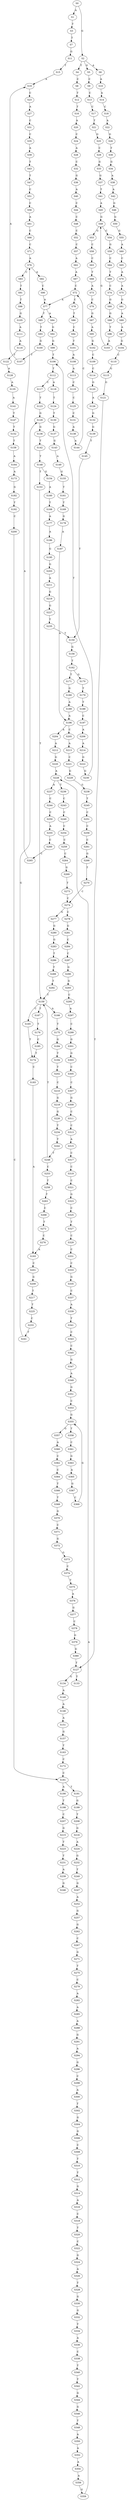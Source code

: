 strict digraph  {
	S0 -> S1 [ label = A ];
	S0 -> S2 [ label = G ];
	S1 -> S3 [ label = T ];
	S2 -> S4 [ label = T ];
	S2 -> S5 [ label = G ];
	S2 -> S6 [ label = A ];
	S3 -> S7 [ label = T ];
	S4 -> S8 [ label = C ];
	S5 -> S9 [ label = C ];
	S6 -> S10 [ label = A ];
	S7 -> S11 [ label = G ];
	S8 -> S12 [ label = T ];
	S9 -> S13 [ label = C ];
	S10 -> S14 [ label = A ];
	S11 -> S15 [ label = T ];
	S12 -> S16 [ label = T ];
	S13 -> S17 [ label = C ];
	S14 -> S18 [ label = C ];
	S15 -> S19 [ label = A ];
	S16 -> S20 [ label = A ];
	S17 -> S21 [ label = T ];
	S18 -> S22 [ label = A ];
	S19 -> S23 [ label = C ];
	S20 -> S24 [ label = C ];
	S21 -> S25 [ label = G ];
	S22 -> S26 [ label = G ];
	S23 -> S27 [ label = A ];
	S24 -> S28 [ label = A ];
	S25 -> S29 [ label = C ];
	S26 -> S30 [ label = T ];
	S27 -> S31 [ label = C ];
	S28 -> S32 [ label = C ];
	S29 -> S33 [ label = G ];
	S30 -> S34 [ label = G ];
	S31 -> S35 [ label = C ];
	S32 -> S36 [ label = G ];
	S33 -> S37 [ label = G ];
	S34 -> S38 [ label = A ];
	S35 -> S39 [ label = A ];
	S36 -> S40 [ label = A ];
	S37 -> S41 [ label = T ];
	S38 -> S42 [ label = A ];
	S39 -> S43 [ label = T ];
	S40 -> S44 [ label = C ];
	S41 -> S45 [ label = A ];
	S42 -> S46 [ label = G ];
	S43 -> S47 [ label = T ];
	S44 -> S48 [ label = C ];
	S45 -> S49 [ label = G ];
	S46 -> S50 [ label = G ];
	S47 -> S51 [ label = C ];
	S48 -> S52 [ label = C ];
	S49 -> S53 [ label = G ];
	S49 -> S54 [ label = C ];
	S50 -> S55 [ label = G ];
	S51 -> S56 [ label = C ];
	S52 -> S57 [ label = C ];
	S53 -> S58 [ label = C ];
	S54 -> S59 [ label = G ];
	S55 -> S60 [ label = A ];
	S56 -> S61 [ label = A ];
	S57 -> S62 [ label = A ];
	S58 -> S63 [ label = C ];
	S59 -> S64 [ label = C ];
	S60 -> S65 [ label = C ];
	S61 -> S66 [ label = C ];
	S62 -> S67 [ label = A ];
	S63 -> S68 [ label = T ];
	S64 -> S69 [ label = T ];
	S65 -> S70 [ label = A ];
	S66 -> S71 [ label = C ];
	S67 -> S72 [ label = C ];
	S68 -> S73 [ label = A ];
	S69 -> S74 [ label = C ];
	S70 -> S75 [ label = A ];
	S71 -> S76 [ label = A ];
	S72 -> S77 [ label = A ];
	S72 -> S78 [ label = C ];
	S73 -> S79 [ label = C ];
	S74 -> S80 [ label = G ];
	S75 -> S81 [ label = G ];
	S76 -> S82 [ label = A ];
	S76 -> S83 [ label = C ];
	S77 -> S84 [ label = A ];
	S77 -> S85 [ label = T ];
	S78 -> S86 [ label = T ];
	S79 -> S87 [ label = G ];
	S80 -> S88 [ label = G ];
	S81 -> S89 [ label = A ];
	S82 -> S90 [ label = C ];
	S83 -> S91 [ label = T ];
	S84 -> S92 [ label = G ];
	S85 -> S93 [ label = T ];
	S86 -> S94 [ label = C ];
	S87 -> S95 [ label = A ];
	S88 -> S96 [ label = T ];
	S89 -> S97 [ label = A ];
	S90 -> S77 [ label = A ];
	S91 -> S98 [ label = T ];
	S92 -> S99 [ label = G ];
	S93 -> S100 [ label = G ];
	S94 -> S101 [ label = T ];
	S95 -> S102 [ label = G ];
	S96 -> S103 [ label = A ];
	S97 -> S104 [ label = G ];
	S98 -> S105 [ label = G ];
	S99 -> S106 [ label = T ];
	S100 -> S107 [ label = T ];
	S101 -> S108 [ label = A ];
	S102 -> S109 [ label = C ];
	S103 -> S49 [ label = G ];
	S104 -> S110 [ label = C ];
	S105 -> S111 [ label = A ];
	S106 -> S112 [ label = T ];
	S107 -> S19 [ label = A ];
	S108 -> S113 [ label = A ];
	S109 -> S114 [ label = C ];
	S110 -> S115 [ label = G ];
	S111 -> S116 [ label = A ];
	S112 -> S117 [ label = C ];
	S112 -> S118 [ label = A ];
	S113 -> S119 [ label = C ];
	S114 -> S120 [ label = G ];
	S115 -> S121 [ label = G ];
	S116 -> S122 [ label = T ];
	S117 -> S123 [ label = T ];
	S118 -> S124 [ label = T ];
	S119 -> S125 [ label = C ];
	S120 -> S126 [ label = A ];
	S121 -> S127 [ label = T ];
	S122 -> S128 [ label = A ];
	S123 -> S129 [ label = G ];
	S124 -> S130 [ label = T ];
	S125 -> S131 [ label = C ];
	S126 -> S132 [ label = G ];
	S127 -> S133 [ label = T ];
	S127 -> S134 [ label = G ];
	S128 -> S135 [ label = A ];
	S129 -> S136 [ label = G ];
	S130 -> S137 [ label = G ];
	S131 -> S138 [ label = A ];
	S132 -> S139 [ label = G ];
	S134 -> S140 [ label = A ];
	S135 -> S141 [ label = A ];
	S136 -> S142 [ label = T ];
	S137 -> S143 [ label = G ];
	S138 -> S144 [ label = A ];
	S139 -> S145 [ label = T ];
	S140 -> S146 [ label = A ];
	S141 -> S147 [ label = T ];
	S142 -> S148 [ label = T ];
	S143 -> S149 [ label = A ];
	S144 -> S72 [ label = C ];
	S145 -> S150 [ label = T ];
	S146 -> S151 [ label = A ];
	S147 -> S152 [ label = T ];
	S148 -> S153 [ label = T ];
	S148 -> S154 [ label = G ];
	S149 -> S155 [ label = G ];
	S150 -> S156 [ label = G ];
	S151 -> S157 [ label = G ];
	S152 -> S158 [ label = T ];
	S153 -> S159 [ label = T ];
	S154 -> S160 [ label = A ];
	S155 -> S161 [ label = T ];
	S156 -> S162 [ label = T ];
	S157 -> S163 [ label = T ];
	S158 -> S164 [ label = A ];
	S159 -> S165 [ label = C ];
	S159 -> S166 [ label = A ];
	S159 -> S167 [ label = T ];
	S160 -> S168 [ label = T ];
	S161 -> S169 [ label = T ];
	S162 -> S170 [ label = G ];
	S162 -> S171 [ label = T ];
	S163 -> S172 [ label = C ];
	S164 -> S173 [ label = A ];
	S165 -> S174 [ label = T ];
	S166 -> S175 [ label = T ];
	S167 -> S176 [ label = T ];
	S168 -> S177 [ label = A ];
	S169 -> S178 [ label = G ];
	S170 -> S179 [ label = T ];
	S171 -> S180 [ label = G ];
	S172 -> S181 [ label = C ];
	S173 -> S182 [ label = G ];
	S174 -> S183 [ label = C ];
	S175 -> S184 [ label = G ];
	S176 -> S185 [ label = C ];
	S177 -> S186 [ label = A ];
	S178 -> S187 [ label = A ];
	S179 -> S188 [ label = T ];
	S180 -> S189 [ label = A ];
	S181 -> S190 [ label = A ];
	S181 -> S191 [ label = T ];
	S182 -> S192 [ label = T ];
	S183 -> S193 [ label = A ];
	S184 -> S194 [ label = T ];
	S185 -> S174 [ label = T ];
	S186 -> S195 [ label = G ];
	S187 -> S196 [ label = A ];
	S188 -> S197 [ label = C ];
	S189 -> S196 [ label = A ];
	S190 -> S198 [ label = T ];
	S191 -> S199 [ label = G ];
	S192 -> S200 [ label = C ];
	S193 -> S201 [ label = C ];
	S194 -> S202 [ label = T ];
	S195 -> S203 [ label = G ];
	S196 -> S204 [ label = A ];
	S196 -> S205 [ label = C ];
	S197 -> S206 [ label = A ];
	S198 -> S207 [ label = C ];
	S199 -> S208 [ label = T ];
	S200 -> S181 [ label = C ];
	S201 -> S209 [ label = G ];
	S202 -> S210 [ label = C ];
	S203 -> S211 [ label = A ];
	S204 -> S212 [ label = A ];
	S205 -> S213 [ label = A ];
	S206 -> S214 [ label = A ];
	S207 -> S215 [ label = G ];
	S208 -> S216 [ label = G ];
	S209 -> S217 [ label = T ];
	S210 -> S218 [ label = G ];
	S211 -> S219 [ label = G ];
	S212 -> S220 [ label = G ];
	S213 -> S221 [ label = C ];
	S214 -> S222 [ label = G ];
	S215 -> S223 [ label = T ];
	S216 -> S224 [ label = A ];
	S217 -> S225 [ label = T ];
	S218 -> S226 [ label = G ];
	S219 -> S227 [ label = G ];
	S220 -> S228 [ label = A ];
	S221 -> S229 [ label = G ];
	S222 -> S230 [ label = G ];
	S223 -> S231 [ label = T ];
	S224 -> S232 [ label = G ];
	S225 -> S233 [ label = C ];
	S226 -> S234 [ label = T ];
	S227 -> S235 [ label = T ];
	S228 -> S236 [ label = T ];
	S228 -> S237 [ label = A ];
	S229 -> S238 [ label = G ];
	S230 -> S106 [ label = T ];
	S231 -> S239 [ label = A ];
	S232 -> S240 [ label = T ];
	S233 -> S241 [ label = T ];
	S234 -> S242 [ label = T ];
	S235 -> S150 [ label = T ];
	S236 -> S243 [ label = C ];
	S237 -> S244 [ label = C ];
	S238 -> S245 [ label = T ];
	S239 -> S246 [ label = G ];
	S240 -> S247 [ label = G ];
	S241 -> S129 [ label = G ];
	S242 -> S248 [ label = T ];
	S243 -> S249 [ label = C ];
	S244 -> S250 [ label = C ];
	S245 -> S251 [ label = C ];
	S247 -> S252 [ label = A ];
	S248 -> S253 [ label = C ];
	S248 -> S159 [ label = T ];
	S249 -> S254 [ label = C ];
	S250 -> S255 [ label = A ];
	S251 -> S256 [ label = C ];
	S252 -> S257 [ label = G ];
	S253 -> S258 [ label = T ];
	S254 -> S259 [ label = C ];
	S255 -> S260 [ label = C ];
	S256 -> S261 [ label = C ];
	S257 -> S262 [ label = G ];
	S258 -> S263 [ label = T ];
	S259 -> S264 [ label = C ];
	S260 -> S265 [ label = C ];
	S261 -> S266 [ label = G ];
	S262 -> S267 [ label = C ];
	S263 -> S268 [ label = C ];
	S264 -> S269 [ label = G ];
	S265 -> S76 [ label = A ];
	S266 -> S270 [ label = T ];
	S267 -> S271 [ label = G ];
	S268 -> S272 [ label = T ];
	S269 -> S273 [ label = T ];
	S270 -> S274 [ label = C ];
	S271 -> S275 [ label = T ];
	S272 -> S276 [ label = C ];
	S273 -> S274 [ label = C ];
	S274 -> S277 [ label = G ];
	S274 -> S278 [ label = C ];
	S275 -> S279 [ label = C ];
	S276 -> S193 [ label = A ];
	S277 -> S280 [ label = G ];
	S278 -> S281 [ label = G ];
	S279 -> S282 [ label = A ];
	S280 -> S283 [ label = G ];
	S281 -> S284 [ label = C ];
	S282 -> S285 [ label = A ];
	S283 -> S286 [ label = T ];
	S284 -> S287 [ label = C ];
	S285 -> S288 [ label = A ];
	S286 -> S289 [ label = T ];
	S287 -> S290 [ label = G ];
	S288 -> S291 [ label = G ];
	S289 -> S292 [ label = T ];
	S290 -> S293 [ label = G ];
	S291 -> S294 [ label = A ];
	S292 -> S159 [ label = T ];
	S293 -> S295 [ label = C ];
	S294 -> S296 [ label = G ];
	S295 -> S297 [ label = A ];
	S296 -> S298 [ label = C ];
	S297 -> S299 [ label = C ];
	S298 -> S300 [ label = A ];
	S299 -> S301 [ label = G ];
	S300 -> S302 [ label = T ];
	S301 -> S303 [ label = G ];
	S302 -> S304 [ label = G ];
	S303 -> S305 [ label = C ];
	S304 -> S306 [ label = G ];
	S305 -> S307 [ label = C ];
	S306 -> S308 [ label = C ];
	S307 -> S309 [ label = G ];
	S308 -> S310 [ label = T ];
	S309 -> S311 [ label = C ];
	S310 -> S312 [ label = T ];
	S311 -> S313 [ label = C ];
	S312 -> S314 [ label = G ];
	S313 -> S315 [ label = A ];
	S314 -> S316 [ label = A ];
	S315 -> S317 [ label = C ];
	S316 -> S318 [ label = C ];
	S317 -> S319 [ label = C ];
	S318 -> S320 [ label = T ];
	S319 -> S321 [ label = C ];
	S320 -> S322 [ label = C ];
	S321 -> S323 [ label = G ];
	S322 -> S324 [ label = G ];
	S323 -> S325 [ label = C ];
	S324 -> S326 [ label = A ];
	S325 -> S327 [ label = T ];
	S326 -> S328 [ label = T ];
	S327 -> S329 [ label = C ];
	S328 -> S330 [ label = G ];
	S329 -> S331 [ label = C ];
	S330 -> S332 [ label = G ];
	S331 -> S333 [ label = C ];
	S332 -> S334 [ label = T ];
	S333 -> S335 [ label = G ];
	S334 -> S336 [ label = A ];
	S335 -> S337 [ label = C ];
	S336 -> S338 [ label = C ];
	S337 -> S339 [ label = A ];
	S338 -> S340 [ label = T ];
	S339 -> S341 [ label = T ];
	S340 -> S342 [ label = T ];
	S341 -> S343 [ label = C ];
	S342 -> S344 [ label = G ];
	S343 -> S345 [ label = C ];
	S344 -> S346 [ label = G ];
	S345 -> S347 [ label = G ];
	S346 -> S348 [ label = T ];
	S347 -> S349 [ label = A ];
	S348 -> S350 [ label = A ];
	S349 -> S351 [ label = G ];
	S350 -> S352 [ label = A ];
	S351 -> S353 [ label = C ];
	S352 -> S354 [ label = A ];
	S353 -> S355 [ label = G ];
	S354 -> S356 [ label = A ];
	S355 -> S357 [ label = G ];
	S355 -> S358 [ label = T ];
	S356 -> S359 [ label = G ];
	S357 -> S360 [ label = A ];
	S358 -> S361 [ label = C ];
	S359 -> S228 [ label = A ];
	S360 -> S362 [ label = C ];
	S361 -> S363 [ label = G ];
	S362 -> S364 [ label = C ];
	S363 -> S365 [ label = A ];
	S364 -> S366 [ label = T ];
	S365 -> S367 [ label = G ];
	S366 -> S368 [ label = T ];
	S367 -> S369 [ label = C ];
	S368 -> S370 [ label = G ];
	S369 -> S355 [ label = G ];
	S370 -> S371 [ label = C ];
	S371 -> S372 [ label = G ];
	S372 -> S373 [ label = G ];
	S373 -> S374 [ label = C ];
	S374 -> S375 [ label = T ];
	S375 -> S376 [ label = A ];
	S376 -> S377 [ label = G ];
	S377 -> S378 [ label = C ];
	S378 -> S379 [ label = G ];
	S379 -> S380 [ label = G ];
	S380 -> S127 [ label = T ];
}
